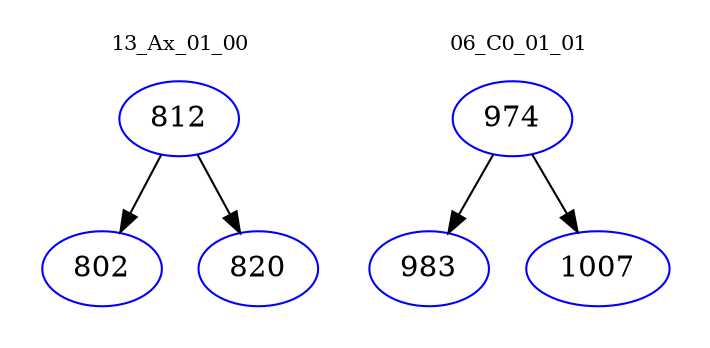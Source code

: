 digraph{
subgraph cluster_0 {
color = white
label = "13_Ax_01_00";
fontsize=10;
T0_812 [label="812", color="blue"]
T0_812 -> T0_802 [color="black"]
T0_802 [label="802", color="blue"]
T0_812 -> T0_820 [color="black"]
T0_820 [label="820", color="blue"]
}
subgraph cluster_1 {
color = white
label = "06_C0_01_01";
fontsize=10;
T1_974 [label="974", color="blue"]
T1_974 -> T1_983 [color="black"]
T1_983 [label="983", color="blue"]
T1_974 -> T1_1007 [color="black"]
T1_1007 [label="1007", color="blue"]
}
}
